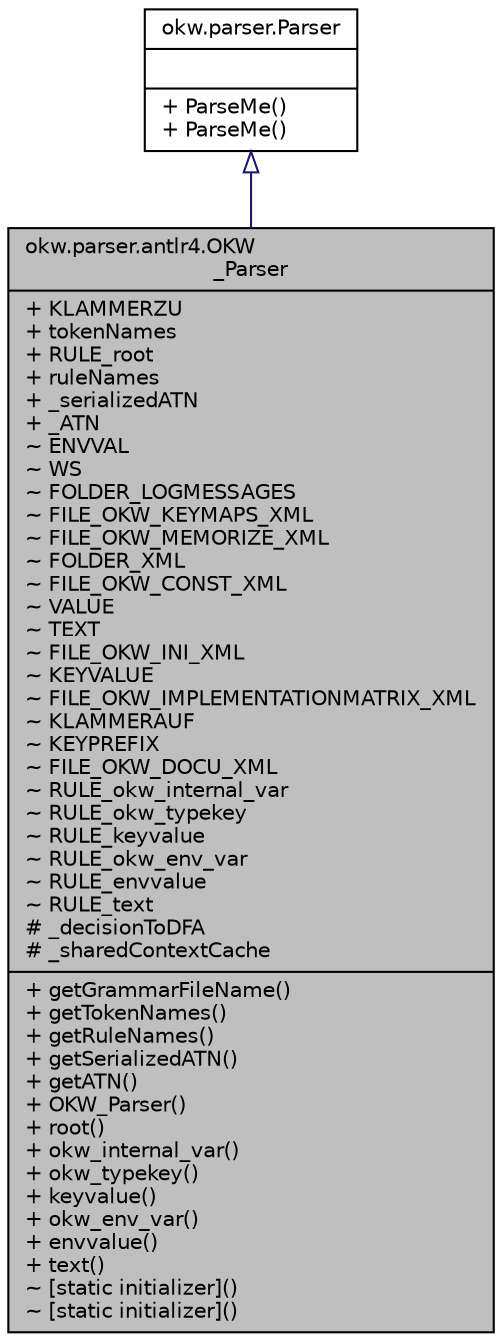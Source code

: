 digraph "okw.parser.antlr4.OKW_Parser"
{
 // INTERACTIVE_SVG=YES
  edge [fontname="Helvetica",fontsize="10",labelfontname="Helvetica",labelfontsize="10"];
  node [fontname="Helvetica",fontsize="10",shape=record];
  Node0 [label="{okw.parser.antlr4.OKW\l_Parser\n|+ KLAMMERZU\l+ tokenNames\l+ RULE_root\l+ ruleNames\l+ _serializedATN\l+ _ATN\l~ ENVVAL\l~ WS\l~ FOLDER_LOGMESSAGES\l~ FILE_OKW_KEYMAPS_XML\l~ FILE_OKW_MEMORIZE_XML\l~ FOLDER_XML\l~ FILE_OKW_CONST_XML\l~ VALUE\l~ TEXT\l~ FILE_OKW_INI_XML\l~ KEYVALUE\l~ FILE_OKW_IMPLEMENTATIONMATRIX_XML\l~ KLAMMERAUF\l~ KEYPREFIX\l~ FILE_OKW_DOCU_XML\l~ RULE_okw_internal_var\l~ RULE_okw_typekey\l~ RULE_keyvalue\l~ RULE_okw_env_var\l~ RULE_envvalue\l~ RULE_text\l# _decisionToDFA\l# _sharedContextCache\l|+ getGrammarFileName()\l+ getTokenNames()\l+ getRuleNames()\l+ getSerializedATN()\l+ getATN()\l+ OKW_Parser()\l+ root()\l+ okw_internal_var()\l+ okw_typekey()\l+ keyvalue()\l+ okw_env_var()\l+ envvalue()\l+ text()\l~ [static initializer]()\l~ [static initializer]()\l}",height=0.2,width=0.4,color="black", fillcolor="grey75", style="filled", fontcolor="black"];
  Node1 -> Node0 [dir="back",color="midnightblue",fontsize="10",style="solid",arrowtail="onormal",fontname="Helvetica"];
  Node1 [label="{okw.parser.Parser\n||+ ParseMe()\l+ ParseMe()\l}",height=0.2,width=0.4,color="black", fillcolor="white", style="filled",URL="$classokw_1_1parser_1_1_parser.html"];
}
